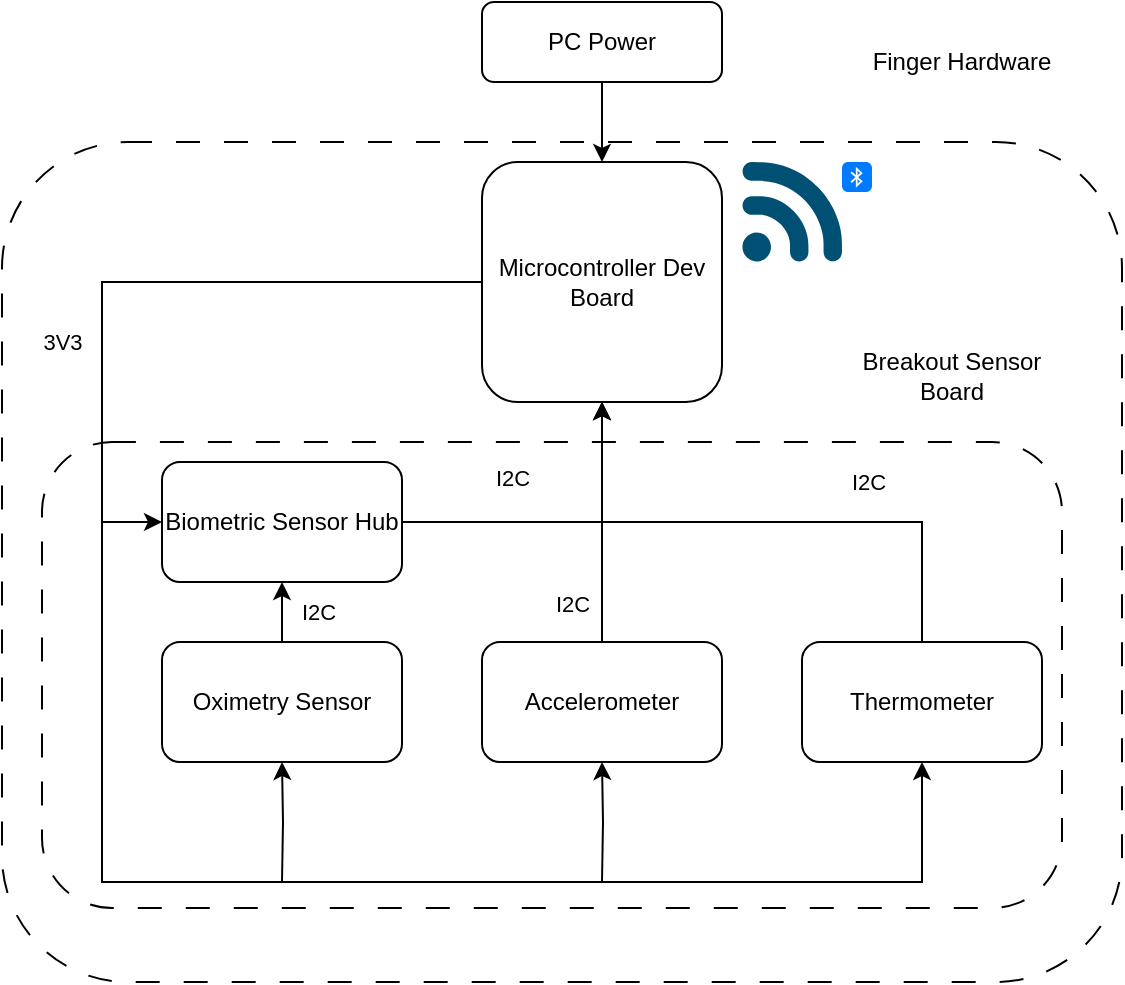 <mxfile version="24.7.7">
  <diagram name="Page-1" id="-sziISOhZBCgW68WRiRN">
    <mxGraphModel dx="2440" dy="1311" grid="1" gridSize="10" guides="1" tooltips="1" connect="1" arrows="1" fold="1" page="1" pageScale="1" pageWidth="1169" pageHeight="827" math="0" shadow="0">
      <root>
        <mxCell id="0" />
        <mxCell id="1" parent="0" />
        <mxCell id="NcvXT8SLPfawrKJ4mpWX-1" value="Finger Hardware" style="rounded=1;whiteSpace=wrap;html=1;fillColor=none;dashed=1;dashPattern=12 12;spacingTop=-500;spacingRight=0;spacingLeft=400;fontColor=#000000;" vertex="1" parent="1">
          <mxGeometry x="305" y="238" width="560" height="420" as="geometry" />
        </mxCell>
        <mxCell id="NcvXT8SLPfawrKJ4mpWX-2" value="Breakout Sensor Board" style="rounded=1;whiteSpace=wrap;html=1;fillColor=none;dashed=1;dashPattern=12 12;spacingTop=-300;spacingRight=0;spacingLeft=400;fontColor=#000000;" vertex="1" parent="1">
          <mxGeometry x="325" y="388" width="510" height="233" as="geometry" />
        </mxCell>
        <mxCell id="NcvXT8SLPfawrKJ4mpWX-3" style="edgeStyle=orthogonalEdgeStyle;rounded=0;orthogonalLoop=1;jettySize=auto;html=1;entryX=0.5;entryY=1;entryDx=0;entryDy=0;exitX=0;exitY=0.5;exitDx=0;exitDy=0;fontColor=#000000;" edge="1" parent="1" source="NcvXT8SLPfawrKJ4mpWX-8" target="NcvXT8SLPfawrKJ4mpWX-17">
          <mxGeometry relative="1" as="geometry">
            <mxPoint x="745" y="548" as="targetPoint" />
            <mxPoint x="335" y="338" as="sourcePoint" />
            <Array as="points">
              <mxPoint x="355" y="308" />
              <mxPoint x="355" y="608" />
              <mxPoint x="765" y="608" />
            </Array>
          </mxGeometry>
        </mxCell>
        <mxCell id="NcvXT8SLPfawrKJ4mpWX-4" value="&lt;div&gt;3V3&lt;/div&gt;" style="edgeLabel;html=1;align=center;verticalAlign=middle;resizable=0;points=[];fontColor=#000000;" vertex="1" connectable="0" parent="NcvXT8SLPfawrKJ4mpWX-3">
          <mxGeometry x="-0.542" y="2" relative="1" as="geometry">
            <mxPoint x="-22" as="offset" />
          </mxGeometry>
        </mxCell>
        <mxCell id="NcvXT8SLPfawrKJ4mpWX-5" style="edgeStyle=orthogonalEdgeStyle;rounded=0;orthogonalLoop=1;jettySize=auto;html=1;entryX=0.5;entryY=1;entryDx=0;entryDy=0;fontColor=#000000;" edge="1" parent="1" source="NcvXT8SLPfawrKJ4mpWX-7" target="NcvXT8SLPfawrKJ4mpWX-11">
          <mxGeometry relative="1" as="geometry" />
        </mxCell>
        <mxCell id="NcvXT8SLPfawrKJ4mpWX-6" value="I2C" style="edgeLabel;html=1;align=center;verticalAlign=middle;resizable=0;points=[];fontColor=#000000;" vertex="1" connectable="0" parent="NcvXT8SLPfawrKJ4mpWX-5">
          <mxGeometry x="-0.014" y="-1" relative="1" as="geometry">
            <mxPoint x="19" as="offset" />
          </mxGeometry>
        </mxCell>
        <mxCell id="NcvXT8SLPfawrKJ4mpWX-7" value="&lt;div&gt;Oximetry Sensor&lt;/div&gt;" style="rounded=1;whiteSpace=wrap;html=1;fontColor=#000000;" vertex="1" parent="1">
          <mxGeometry x="385" y="488" width="120" height="60" as="geometry" />
        </mxCell>
        <mxCell id="NcvXT8SLPfawrKJ4mpWX-8" value="&lt;div&gt;Microcontroller Dev Board&lt;br&gt;&lt;/div&gt;" style="rounded=1;whiteSpace=wrap;html=1;fontColor=#000000;" vertex="1" parent="1">
          <mxGeometry x="545" y="248" width="120" height="120" as="geometry" />
        </mxCell>
        <mxCell id="NcvXT8SLPfawrKJ4mpWX-9" style="edgeStyle=orthogonalEdgeStyle;rounded=0;orthogonalLoop=1;jettySize=auto;html=1;entryX=0.5;entryY=1;entryDx=0;entryDy=0;fontColor=#000000;" edge="1" parent="1" target="NcvXT8SLPfawrKJ4mpWX-8">
          <mxGeometry relative="1" as="geometry">
            <Array as="points">
              <mxPoint x="605" y="428" />
            </Array>
            <mxPoint x="505" y="428" as="sourcePoint" />
            <mxPoint x="605" y="428" as="targetPoint" />
          </mxGeometry>
        </mxCell>
        <mxCell id="NcvXT8SLPfawrKJ4mpWX-10" value="&lt;div&gt;I2C&lt;/div&gt;" style="edgeLabel;html=1;align=center;verticalAlign=middle;resizable=0;points=[];fontColor=#000000;" vertex="1" connectable="0" parent="NcvXT8SLPfawrKJ4mpWX-9">
          <mxGeometry x="-0.178" y="-1" relative="1" as="geometry">
            <mxPoint x="-11" y="-23" as="offset" />
          </mxGeometry>
        </mxCell>
        <mxCell id="NcvXT8SLPfawrKJ4mpWX-11" value="Biometric Sensor Hub" style="rounded=1;whiteSpace=wrap;html=1;fontColor=#000000;" vertex="1" parent="1">
          <mxGeometry x="385" y="398" width="120" height="60" as="geometry" />
        </mxCell>
        <mxCell id="NcvXT8SLPfawrKJ4mpWX-12" style="edgeStyle=orthogonalEdgeStyle;rounded=0;orthogonalLoop=1;jettySize=auto;html=1;entryX=0.5;entryY=1;entryDx=0;entryDy=0;fontColor=#000000;" edge="1" parent="1" source="NcvXT8SLPfawrKJ4mpWX-14" target="NcvXT8SLPfawrKJ4mpWX-8">
          <mxGeometry relative="1" as="geometry" />
        </mxCell>
        <mxCell id="NcvXT8SLPfawrKJ4mpWX-13" value="I2C" style="edgeLabel;html=1;align=center;verticalAlign=middle;resizable=0;points=[];fontColor=#000000;" vertex="1" connectable="0" parent="NcvXT8SLPfawrKJ4mpWX-12">
          <mxGeometry x="0.041" y="-3" relative="1" as="geometry">
            <mxPoint x="-18" y="43" as="offset" />
          </mxGeometry>
        </mxCell>
        <mxCell id="NcvXT8SLPfawrKJ4mpWX-14" value="&lt;div&gt;Accelerometer&lt;/div&gt;" style="rounded=1;whiteSpace=wrap;html=1;fontColor=#000000;" vertex="1" parent="1">
          <mxGeometry x="545" y="488" width="120" height="60" as="geometry" />
        </mxCell>
        <mxCell id="NcvXT8SLPfawrKJ4mpWX-15" style="edgeStyle=orthogonalEdgeStyle;rounded=0;orthogonalLoop=1;jettySize=auto;html=1;fontColor=#000000;" edge="1" parent="1" source="NcvXT8SLPfawrKJ4mpWX-17">
          <mxGeometry relative="1" as="geometry">
            <Array as="points">
              <mxPoint x="765" y="428" />
              <mxPoint x="605" y="428" />
            </Array>
            <mxPoint x="605" y="368" as="targetPoint" />
          </mxGeometry>
        </mxCell>
        <mxCell id="NcvXT8SLPfawrKJ4mpWX-16" value="&lt;div&gt;I2C&lt;/div&gt;" style="edgeLabel;html=1;align=center;verticalAlign=middle;resizable=0;points=[];fontColor=#000000;" vertex="1" connectable="0" parent="NcvXT8SLPfawrKJ4mpWX-15">
          <mxGeometry x="-0.556" y="2" relative="1" as="geometry">
            <mxPoint x="-25" y="-22" as="offset" />
          </mxGeometry>
        </mxCell>
        <mxCell id="NcvXT8SLPfawrKJ4mpWX-17" value="Thermometer" style="rounded=1;whiteSpace=wrap;html=1;fontColor=#000000;" vertex="1" parent="1">
          <mxGeometry x="705" y="488" width="120" height="60" as="geometry" />
        </mxCell>
        <mxCell id="NcvXT8SLPfawrKJ4mpWX-18" style="edgeStyle=orthogonalEdgeStyle;rounded=0;orthogonalLoop=1;jettySize=auto;html=1;entryX=0.5;entryY=1;entryDx=0;entryDy=0;fontColor=#000000;" edge="1" parent="1" target="NcvXT8SLPfawrKJ4mpWX-7">
          <mxGeometry relative="1" as="geometry">
            <mxPoint x="445" y="608" as="sourcePoint" />
            <mxPoint x="444.66" y="608" as="targetPoint" />
          </mxGeometry>
        </mxCell>
        <mxCell id="NcvXT8SLPfawrKJ4mpWX-19" style="edgeStyle=orthogonalEdgeStyle;rounded=0;orthogonalLoop=1;jettySize=auto;html=1;entryX=0.5;entryY=1;entryDx=0;entryDy=0;fontColor=#000000;" edge="1" parent="1" target="NcvXT8SLPfawrKJ4mpWX-14">
          <mxGeometry relative="1" as="geometry">
            <mxPoint x="605" y="608" as="sourcePoint" />
            <mxPoint x="615" y="558" as="targetPoint" />
          </mxGeometry>
        </mxCell>
        <mxCell id="NcvXT8SLPfawrKJ4mpWX-20" style="edgeStyle=orthogonalEdgeStyle;rounded=0;orthogonalLoop=1;jettySize=auto;html=1;fontColor=#000000;sourcePerimeterSpacing=0;entryX=0;entryY=0.5;entryDx=0;entryDy=0;" edge="1" parent="1" target="NcvXT8SLPfawrKJ4mpWX-11">
          <mxGeometry relative="1" as="geometry">
            <mxPoint x="355" y="428" as="sourcePoint" />
            <mxPoint x="465" y="358" as="targetPoint" />
            <Array as="points">
              <mxPoint x="385" y="428" />
              <mxPoint x="385" y="428" />
            </Array>
          </mxGeometry>
        </mxCell>
        <mxCell id="NcvXT8SLPfawrKJ4mpWX-21" value="" style="edgeStyle=orthogonalEdgeStyle;rounded=0;orthogonalLoop=1;jettySize=auto;html=1;fontColor=#000000;" edge="1" parent="1" source="NcvXT8SLPfawrKJ4mpWX-22" target="NcvXT8SLPfawrKJ4mpWX-8">
          <mxGeometry relative="1" as="geometry" />
        </mxCell>
        <mxCell id="NcvXT8SLPfawrKJ4mpWX-22" value="PC Power" style="rounded=1;whiteSpace=wrap;html=1;fontColor=#000000;" vertex="1" parent="1">
          <mxGeometry x="545" y="168" width="120" height="40" as="geometry" />
        </mxCell>
        <mxCell id="NcvXT8SLPfawrKJ4mpWX-23" value="" style="points=[[0.005,0.09,0],[0.08,0,0],[0.76,0.25,0],[1,0.92,0],[0.91,0.995,0],[0.57,0.995,0],[0.045,0.955,0],[0.005,0.43,0]];verticalLabelPosition=bottom;sketch=0;html=1;verticalAlign=top;aspect=fixed;align=center;pointerEvents=1;shape=mxgraph.cisco19.3g_4g_indicator;fillColor=#005073;strokeColor=none;flipH=0;" vertex="1" parent="1">
          <mxGeometry x="675" y="248" width="50" height="50" as="geometry" />
        </mxCell>
        <mxCell id="NcvXT8SLPfawrKJ4mpWX-24" value="" style="html=1;strokeWidth=1;shadow=0;dashed=0;shape=mxgraph.ios7.misc.bluetooth;fillColor=#007AFF;strokeColor=none;buttonText=;strokeColor2=#222222;fontColor=#222222;fontSize=8;verticalLabelPosition=bottom;verticalAlign=top;align=center;sketch=0;" vertex="1" parent="1">
          <mxGeometry x="725" y="248" width="15" height="15" as="geometry" />
        </mxCell>
      </root>
    </mxGraphModel>
  </diagram>
</mxfile>
